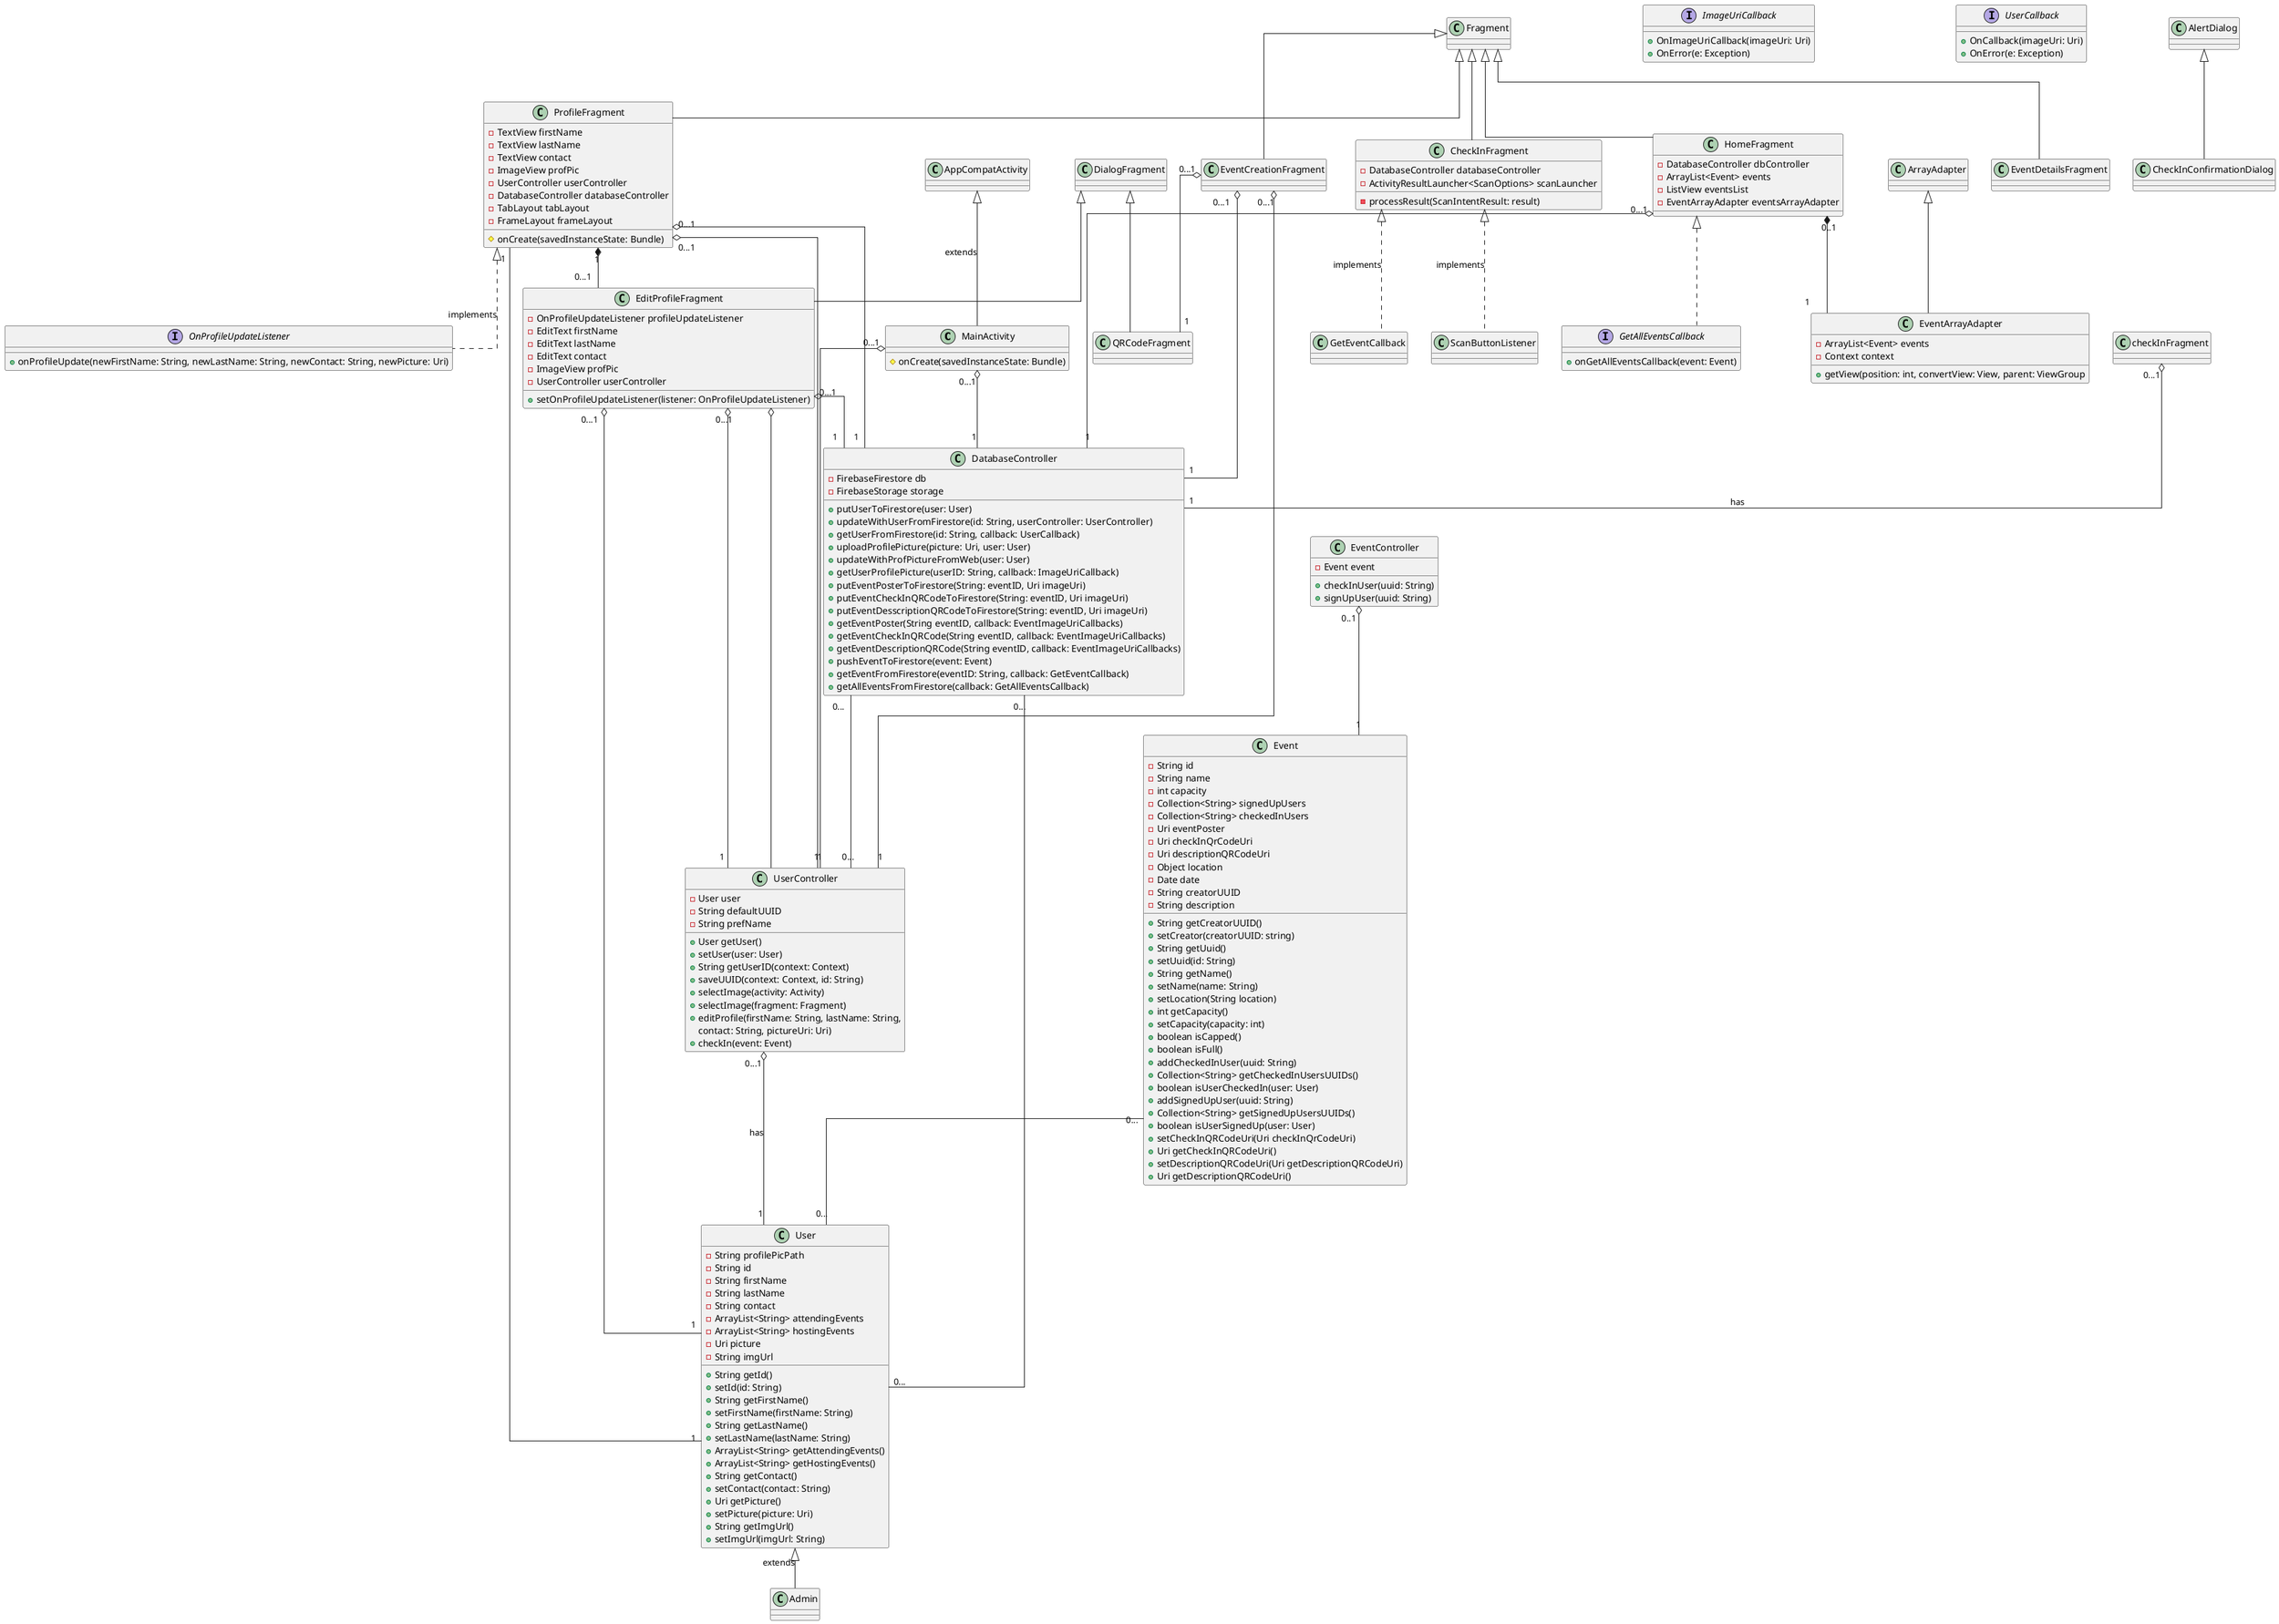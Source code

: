 @startuml
'https://plantuml.com/class-diagram

class MainActivity {
    #onCreate(savedInstanceState: Bundle)
}


class ProfileFragment {
    -TextView firstName
    -TextView lastName
    -TextView contact
    -ImageView profPic
    -UserController userController
    -DatabaseController databaseController
    -TabLayout tabLayout
    -FrameLayout frameLayout
    #onCreate(savedInstanceState: Bundle)
}

class UserController {
    -User user
    -String defaultUUID
    -String prefName
    +User getUser()
    +setUser(user: User)
    +String getUserID(context: Context)
    +saveUUID(context: Context, id: String)
    +selectImage(activity: Activity)
    +selectImage(fragment: Fragment)
    +editProfile(firstName: String, lastName: String,
    contact: String, pictureUri: Uri)
    +checkIn(event: Event)
}

class DatabaseController {
    -FirebaseFirestore db
    -FirebaseStorage storage
    +putUserToFirestore(user: User)
    +updateWithUserFromFirestore(id: String, userController: UserController)
    +getUserFromFirestore(id: String, callback: UserCallback)
    +uploadProfilePicture(picture: Uri, user: User)
    +updateWithProfPictureFromWeb(user: User)
    +getUserProfilePicture(userID: String, callback: ImageUriCallback)
    +putEventPosterToFirestore(String: eventID, Uri imageUri)
    +putEventCheckInQRCodeToFirestore(String: eventID, Uri imageUri)
    +putEventDesscriptionQRCodeToFirestore(String: eventID, Uri imageUri)
    +getEventPoster(String eventID, callback: EventImageUriCallbacks)
    +getEventCheckInQRCode(String eventID, callback: EventImageUriCallbacks)
    +getEventDescriptionQRCode(String eventID, callback: EventImageUriCallbacks)
    +pushEventToFirestore(event: Event)
    +getEventFromFirestore(eventID: String, callback: GetEventCallback)
    +getAllEventsFromFirestore(callback: GetAllEventsCallback)
}

class Event {
    -String id
    -String name
    -int capacity
    -Collection<String> signedUpUsers
    -Collection<String> checkedInUsers
    -Uri eventPoster
    -Uri checkInQrCodeUri
    -Uri descriptionQRCodeUri
    -Object location
    -Date date
    -String creatorUUID
    -String description
    +String getCreatorUUID()
    +setCreator(creatorUUID: string)
    +String getUuid()
    +setUuid(id: String)
    +String getName()
    +setName(name: String)
    +setLocation(String location)
    +int getCapacity()
    +setCapacity(capacity: int)
    +boolean isCapped()
    +boolean isFull()
    +addCheckedInUser(uuid: String)
    +Collection<String> getCheckedInUsersUUIDs()
    +boolean isUserCheckedIn(user: User)
    +addSignedUpUser(uuid: String)
    +Collection<String> getSignedUpUsersUUIDs()
    +boolean isUserSignedUp(user: User)
    +setCheckInQRCodeUri(Uri checkInQrCodeUri)
    +Uri getCheckInQRCodeUri()
    +setDescriptionQRCodeUri(Uri getDescriptionQRCodeUri)
    +Uri getDescriptionQRCodeUri()
}

class EventController{
  -Event event
  +checkInUser(uuid: String)
  +signUpUser(uuid: String)
}


class User {
    -String profilePicPath
    -String id
    -String firstName
    -String lastName
    -String contact
    -ArrayList<String> attendingEvents
    -ArrayList<String> hostingEvents
    -Uri picture
    -String imgUrl
    +String getId()
    +setId(id: String)
    +String getFirstName()
    +setFirstName(firstName: String)
    +String getLastName()
    +setLastName(lastName: String)
    +ArrayList<String> getAttendingEvents()
    +ArrayList<String> getHostingEvents()
    +String getContact()
    +setContact(contact: String)
    +Uri getPicture()
    +setPicture(picture: Uri)
    +String getImgUrl()
    +setImgUrl(imgUrl: String)
}

class CheckInFragment {
    -DatabaseController databaseController
    -ActivityResultLauncher<ScanOptions> scanLauncher
    -processResult(ScanIntentResult: result)
}


CheckInFragment <|.. ScanButtonListener : implements
CheckInFragment <|.. GetEventCallback : implements

class Admin

class EditProfileFragment {
    -OnProfileUpdateListener profileUpdateListener
    -EditText firstName
    -EditText lastName
    -EditText contact
    -ImageView profPic
    -UserController userController
    +setOnProfileUpdateListener(listener: OnProfileUpdateListener)
}


class Fragment
class DialogFragment

interface OnProfileUpdateListener {
    +onProfileUpdate(newFirstName: String, newLastName: String, newContact: String, newPicture: Uri)
}

class EventArrayAdapter {
    -ArrayList<Event> events
    -Context context
    +getView(position: int, convertView: View, parent: ViewGroup
}

interface GetAllEventsCallback {
    +onGetAllEventsCallback(event: Event)
}

interface ImageUriCallback{
  +OnImageUriCallback(imageUri: Uri)
  +OnError(e: Exception)
}

interface UserCallback{
  +OnCallback(imageUri: Uri)
  +OnError(e: Exception)
}

class HomeFragment {
    -DatabaseController dbController
    -ArrayList<Event> events
    -ListView eventsList
    -EventArrayAdapter eventsArrayAdapter
}

Fragment <|-- ProfileFragment
Fragment <|-- CheckInFragment
Fragment <|-- EventCreationFragment
Fragment <|-- EventDetailsFragment
Fragment <|-- HomeFragment

ArrayAdapter <|-- EventArrayAdapter

DialogFragment <|-- EditProfileFragment
DialogFragment <|-- QRCodeFragment

AlertDialog <|-- CheckInConfirmationDialog


AppCompatActivity <|-- MainActivity : extends

ProfileFragment <|.. OnProfileUpdateListener : implements
ProfileFragment "0...1" o-- "1" DatabaseController
ProfileFragment "0...1" o-- "1" UserController
ProfileFragment "1" -- "1" User

MainActivity "0...1" o-- "1" DatabaseController
MainActivity "0...1" o-- "1" UserController

EditProfileFragment "0...1" o-- "1" DatabaseController
EditProfileFragment "0...1" o-- "1" UserController
EditProfileFragment "0...1" o-- "1" User

HomeFragment "0...1" o-- "1" DatabaseController
HomeFragment "0..1" *-- "1" EventArrayAdapter
HomeFragment <|.. GetAllEventsCallback



UserController "0...1" o-- "1" User : has
EventController "0..1" o-- "1" Event
DatabaseController "0..." -- "0..." User 
DatabaseController "0..." -- "0..." UserController 


checkInFragment "0...1" o-- "1" DatabaseController : has

EventCreationFragment "0...1" o-- "1" DatabaseController
EventCreationFragment "0...1" o-- "1" UserController
EventCreationFragment "0...1" o-- "1" QRCodeFragment

EditProfileFragment o-- UserController
ProfileFragment "1" *-- "0...1" EditProfileFragment
Event "0..." -- "0..." User

User <|-- Admin : extends

skinparam linetype ortho
@enduml
